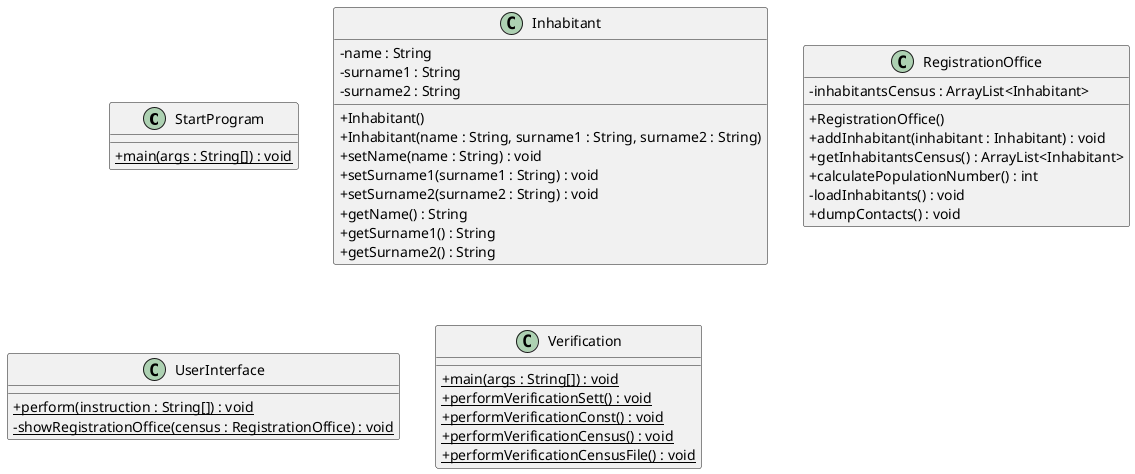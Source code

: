 @startuml
skinparam classAttributeIconSize 0
class StartProgram{
+ {static} main(args : String[]) : void
}
class Inhabitant{
- name : String
- surname1 : String
- surname2 : String
+ Inhabitant()
+ Inhabitant(name : String, surname1 : String, surname2 : String)
+ setName(name : String) : void
+ setSurname1(surname1 : String) : void
+ setSurname2(surname2 : String) : void
+ getName() : String
+ getSurname1() : String
+ getSurname2() : String
}
class RegistrationOffice{
- inhabitantsCensus : ArrayList<Inhabitant>
+ RegistrationOffice()
+ addInhabitant(inhabitant : Inhabitant) : void
+ getInhabitantsCensus() : ArrayList<Inhabitant>
+ calculatePopulationNumber() : int
- loadInhabitants() : void
+ dumpContacts() : void
}
class UserInterface{
+ {static} perform(instruction : String[]) : void
- {static} showRegistrationOffice(census : RegistrationOffice) : void
}
class Verification{
+ {static} main(args : String[]) : void
+ {static} performVerificationSett() : void
+ {static} performVerificationConst() : void
+ {static} performVerificationCensus() : void
+ {static} performVerificationCensusFile() : void
}
@enduml